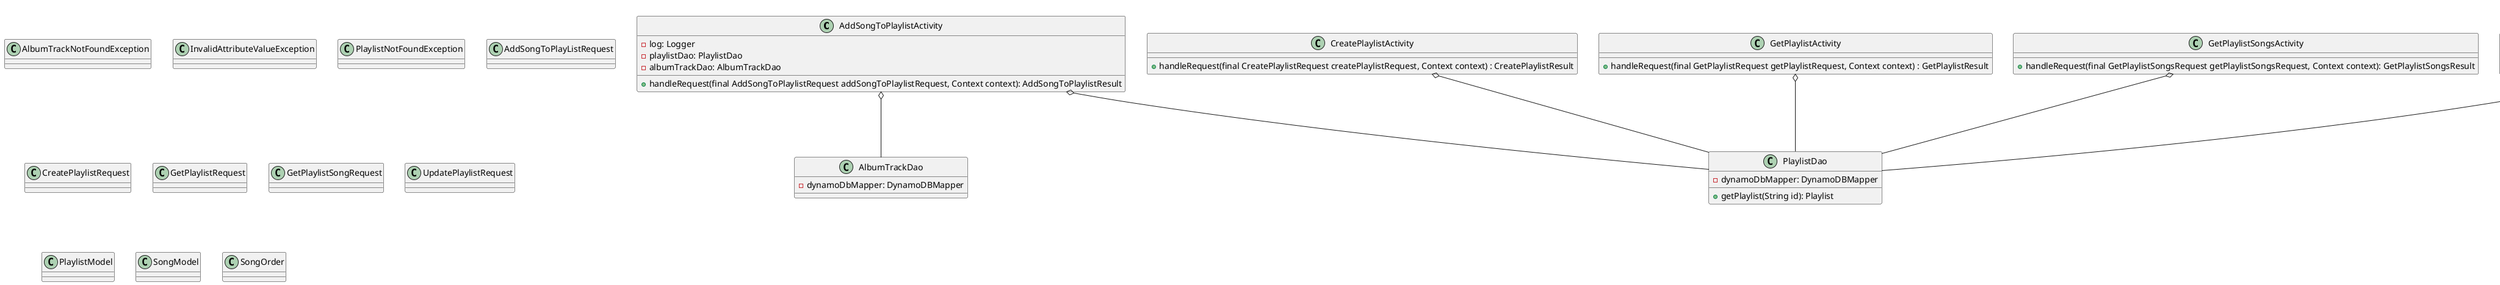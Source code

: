 PARTICIPANTS: use this file for creating the class diagram in mastery task 01
@startuml
class AddSongToPlaylistActivity {
- log: Logger
- playlistDao: PlaylistDao
- albumTrackDao: AlbumTrackDao
+ handleRequest(final AddSongToPlaylistRequest addSongToPlaylistRequest, Context context): AddSongToPlaylistResult
}
class CreatePlaylistActivity {
+ handleRequest(final CreatePlaylistRequest createPlaylistRequest, Context context) : CreatePlaylistResult
}
class GetPlaylistActivity {
+ handleRequest(final GetPlaylistRequest getPlaylistRequest, Context context) : GetPlaylistResult

}
class GetPlaylistSongsActivity {
+ handleRequest(final GetPlaylistSongsRequest getPlaylistSongsRequest, Context context): GetPlaylistSongsResult
}
class UpdatePlaylistActivity {
+ handleRequest(final UpdatePlaylistRequest updatePlaylistRequest, Context context) : UpdatePlaylistResult
}

class AlbumTrack {
- @DynamoDBHashKey asin: String
- @DynamoDBRangeKey trackNumber: Integer
- albumName: String
- songTitle: String

}
class Playlist {
- @DynamoDBHashKey id: String
- name: String
- customerId: String
- songCount: Integer
- tags: Set<String>
- songList: List<AlbumTrack>
}
class AlbumTrackDao {
- dynamoDbMapper: DynamoDBMapper
}
class PlaylistDao{
- dynamoDbMapper: DynamoDBMapper
+ getPlaylist(String id): Playlist
}


class AlbumTrackNotFoundException{
}
class InvalidAttributeValueException {
}
class PlaylistNotFoundException {
}


class AddSongToPlayListRequest {
}
class CreatePlaylistRequest {
}
class GetPlaylistRequest {
}
class GetPlaylistSongRequest{
}
class UpdatePlaylistRequest {
}

class PlaylistModel{
}
class SongModel {
}
class SongOrder{
}

Playlist o-- AlbumTrack
AddSongToPlaylistActivity o-- AlbumTrackDao
CreatePlaylistActivity o-- PlaylistDao
AddSongToPlaylistActivity  o-- PlaylistDao
GetPlaylistActivity  o-- PlaylistDao
GetPlaylistSongsActivity  o-- PlaylistDao
UpdatePlaylistActivity  o-- PlaylistDao






@enduml